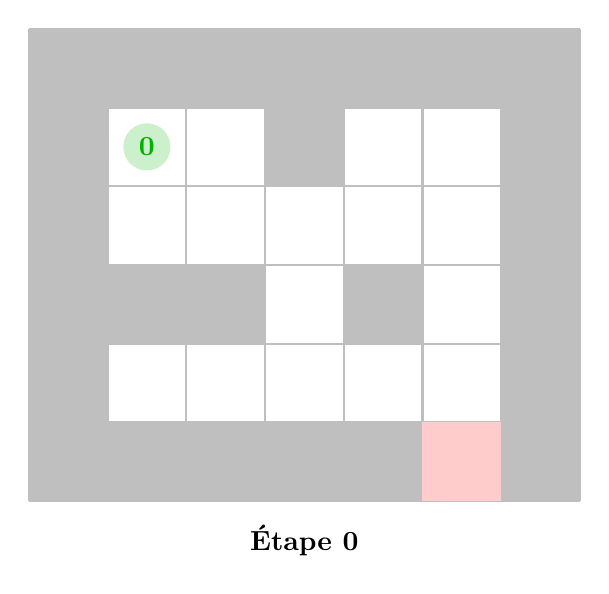 ﻿\begin{tikzpicture}[scale=1]

\draw[gray!50,thick] (-1,-1) grid ++(7,6);

\fill[gray!50] (-1,-1) rectangle ++(7,1);
\fill[gray!50] (-1,4) rectangle ++(7,1);
\fill[gray!50] (0,0) rectangle ++(-1,4);
\fill[gray!50] (5,0) rectangle ++(1,4);

% 
\fill[gray!50] (0,1) rectangle ++(2,1);
\fill[gray!50] (2,3) rectangle ++(1,1);

\fill[gray!50] (3,1) rectangle ++(1,1);

\fill[green!70!black!20] (0.5,3.5) circle (0.3); 
\fill[red!20] (4,0) rectangle ++ (1,-1); 

\node[green!70!black] at (0.5,3.5) {\bf 0};

% \node[blue] at (0.5,2.5) {\bf 1};
% \node[blue] at (1.5,3.5) {\bf 1};
% 
% \node[blue] at (1.5,2.5) {\bf 2};
% \node[blue] at (2.5,2.5) {\bf 3};
% 
% \node[blue] at (3.5,2.5) {\bf 4};
% \node[blue] at (2.5,1.5) {\bf 4};
% 
% \node[blue] at (2.5,0.5) {\bf 5};
% \node[blue] at (4.5,2.5) {\bf 5};
% \node[blue] at (3.5,3.5) {\bf 5};
% 
% \node[blue] at (4.5,3.5) {\bf 6};
% \node[blue] at (4.5,1.5) {\bf 6};
% \node[blue] at (1.5,0.5) {\bf 6};
% \node[blue] at (3.5,0.5) {\bf 6};
% 
% \node[blue] at (0.5,0.5) {\bf 7};
% \node[blue] at (4.5,0.5) {\bf 7};
% 
% \node[red] at (4.5,-0.5) {\bf 8};

\node at (2.5,-1.5){\bf Étape 0};


\end{tikzpicture}